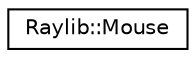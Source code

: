 digraph "Graphical Class Hierarchy"
{
 // LATEX_PDF_SIZE
  edge [fontname="Helvetica",fontsize="10",labelfontname="Helvetica",labelfontsize="10"];
  node [fontname="Helvetica",fontsize="10",shape=record];
  rankdir="LR";
  Node0 [label="Raylib::Mouse",height=0.2,width=0.4,color="black", fillcolor="white", style="filled",URL="$class_raylib_1_1_mouse.html",tooltip=" "];
}
